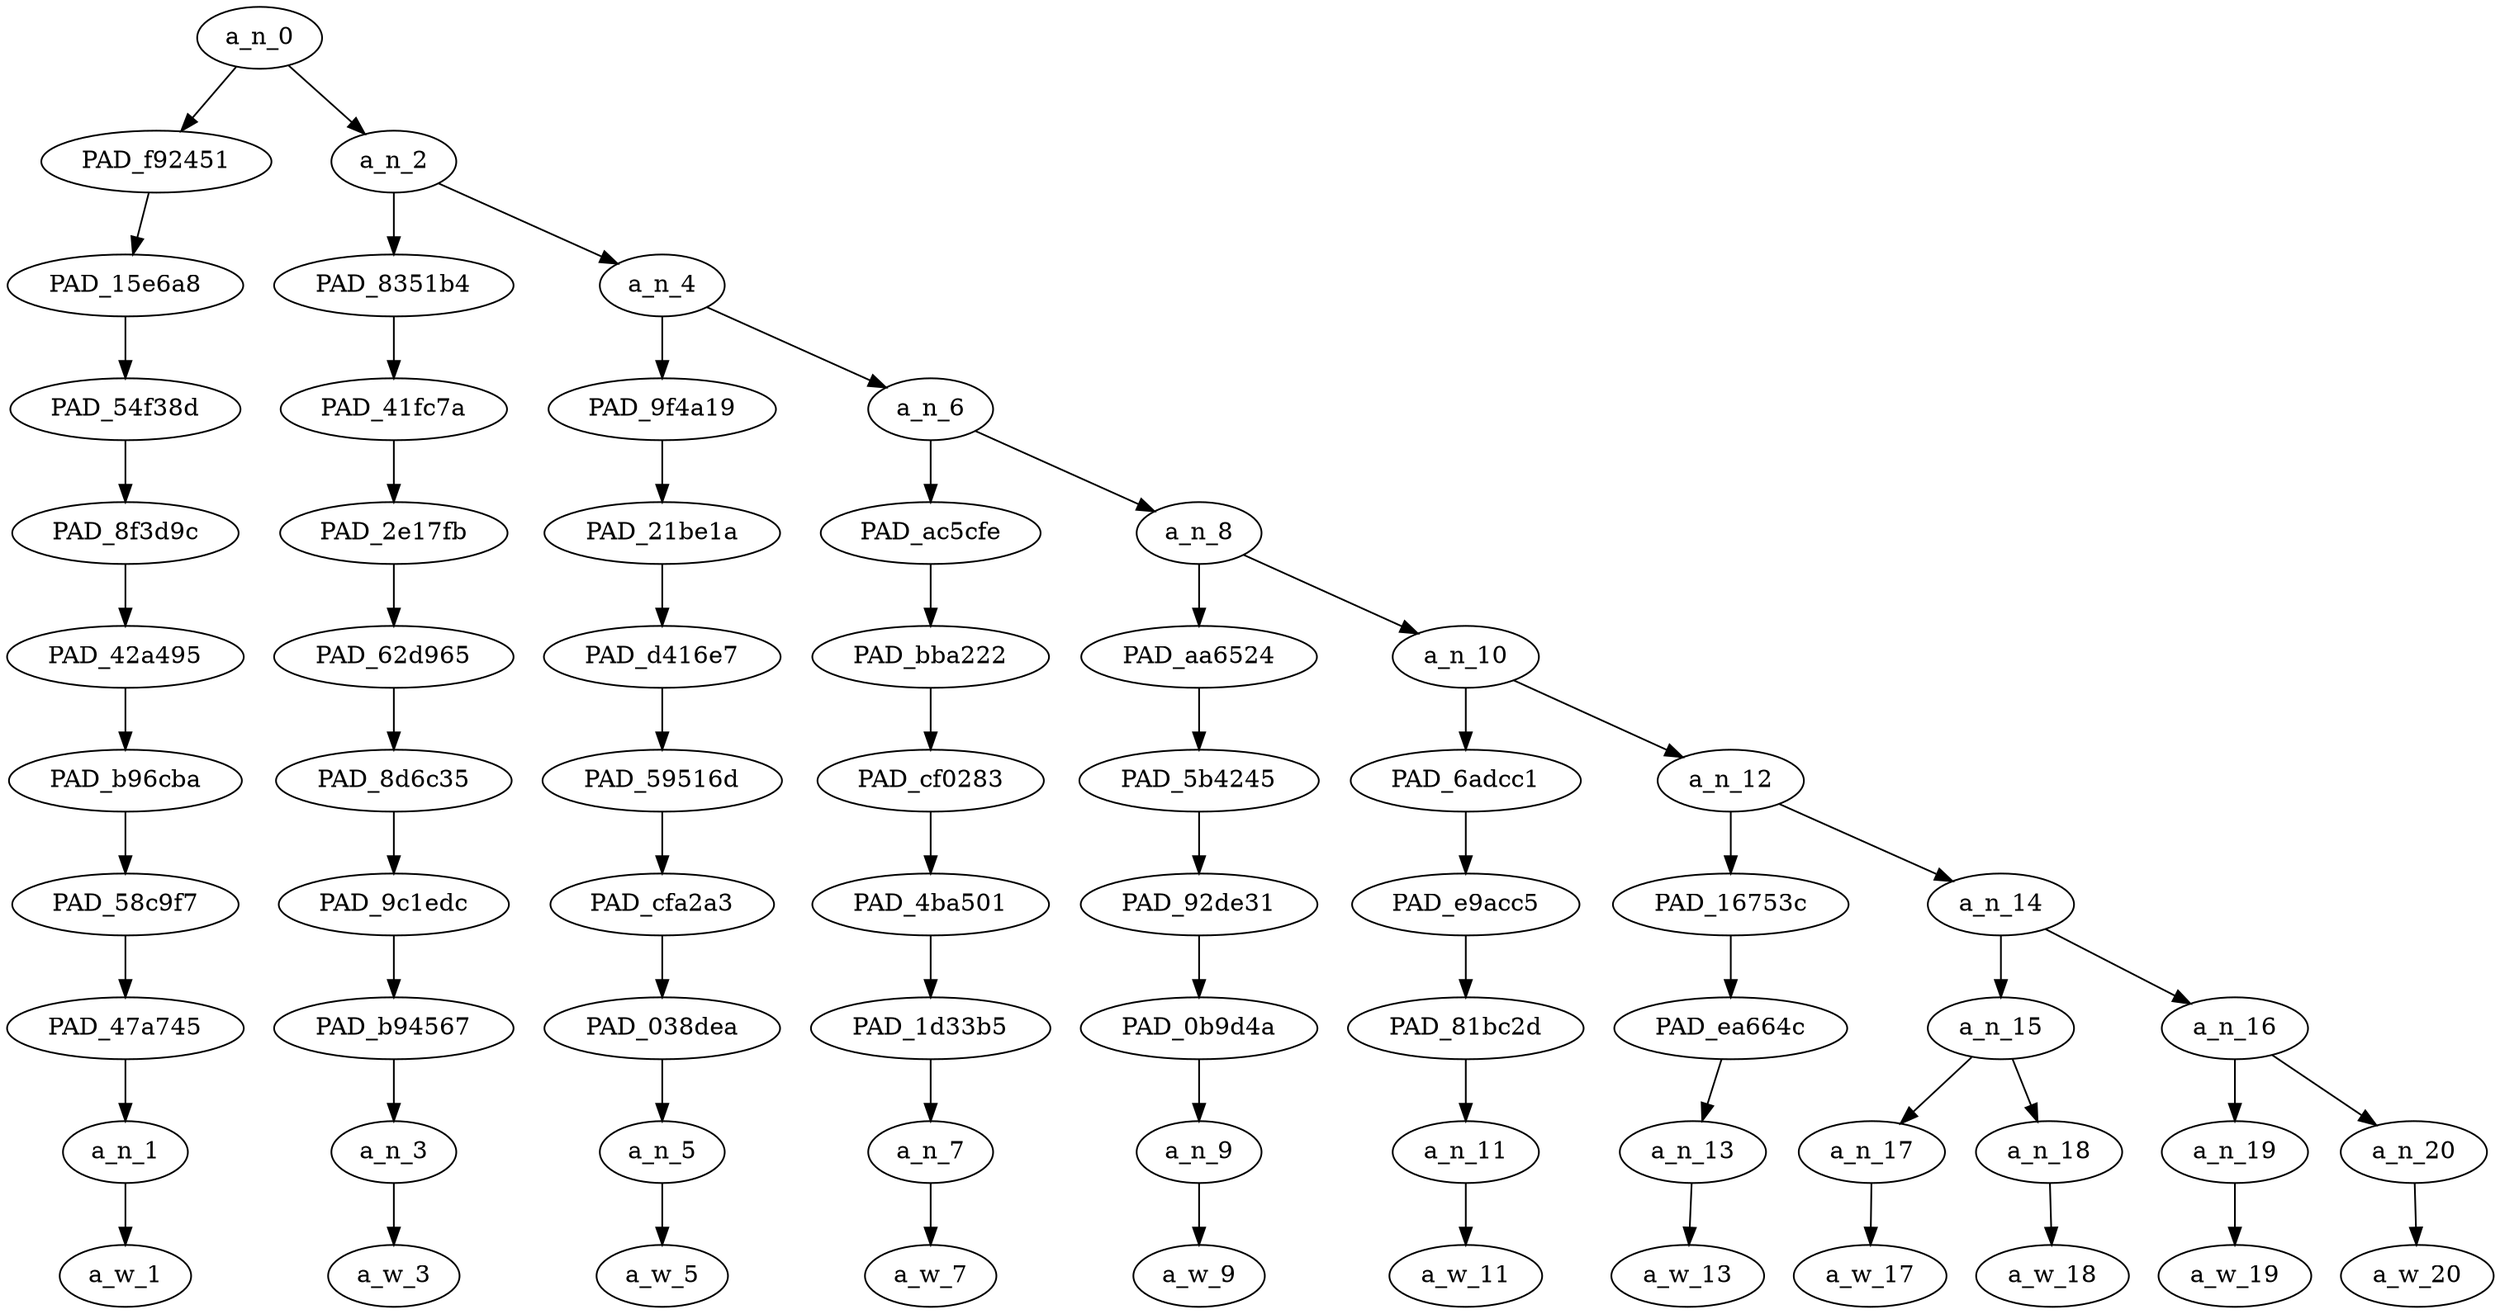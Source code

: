 strict digraph "" {
	a_n_0	[div_dir=1,
		index=0,
		level=10,
		pos="1.00390625,10!",
		text_span="[0, 1, 2, 3, 4, 5, 6, 7, 8, 9, 10]",
		value=1.00000003];
	PAD_f92451	[div_dir=-1,
		index=0,
		level=9,
		pos="0.0,9!",
		text_span="[0]",
		value=0.03209846];
	a_n_0 -> PAD_f92451;
	a_n_2	[div_dir=1,
		index=1,
		level=9,
		pos="2.0078125,9!",
		text_span="[1, 2, 3, 4, 5, 6, 7, 8, 9, 10]",
		value=0.96787423];
	a_n_0 -> a_n_2;
	PAD_15e6a8	[div_dir=-1,
		index=0,
		level=8,
		pos="0.0,8!",
		text_span="[0]",
		value=0.03209846];
	PAD_f92451 -> PAD_15e6a8;
	PAD_54f38d	[div_dir=-1,
		index=0,
		level=7,
		pos="0.0,7!",
		text_span="[0]",
		value=0.03209846];
	PAD_15e6a8 -> PAD_54f38d;
	PAD_8f3d9c	[div_dir=-1,
		index=0,
		level=6,
		pos="0.0,6!",
		text_span="[0]",
		value=0.03209846];
	PAD_54f38d -> PAD_8f3d9c;
	PAD_42a495	[div_dir=-1,
		index=0,
		level=5,
		pos="0.0,5!",
		text_span="[0]",
		value=0.03209846];
	PAD_8f3d9c -> PAD_42a495;
	PAD_b96cba	[div_dir=-1,
		index=0,
		level=4,
		pos="0.0,4!",
		text_span="[0]",
		value=0.03209846];
	PAD_42a495 -> PAD_b96cba;
	PAD_58c9f7	[div_dir=-1,
		index=0,
		level=3,
		pos="0.0,3!",
		text_span="[0]",
		value=0.03209846];
	PAD_b96cba -> PAD_58c9f7;
	PAD_47a745	[div_dir=-1,
		index=0,
		level=2,
		pos="0.0,2!",
		text_span="[0]",
		value=0.03209846];
	PAD_58c9f7 -> PAD_47a745;
	a_n_1	[div_dir=-1,
		index=0,
		level=1,
		pos="0.0,1!",
		text_span="[0]",
		value=0.03209846];
	PAD_47a745 -> a_n_1;
	a_w_1	[div_dir=0,
		index=0,
		level=0,
		pos="0,0!",
		text_span="[0]",
		value=i];
	a_n_1 -> a_w_1;
	PAD_8351b4	[div_dir=-1,
		index=1,
		level=8,
		pos="1.0,8!",
		text_span="[1]",
		value=0.03459465];
	a_n_2 -> PAD_8351b4;
	a_n_4	[div_dir=1,
		index=2,
		level=8,
		pos="3.015625,8!",
		text_span="[2, 3, 4, 5, 6, 7, 8, 9, 10]",
		value=0.93323500];
	a_n_2 -> a_n_4;
	PAD_41fc7a	[div_dir=-1,
		index=1,
		level=7,
		pos="1.0,7!",
		text_span="[1]",
		value=0.03459465];
	PAD_8351b4 -> PAD_41fc7a;
	PAD_2e17fb	[div_dir=-1,
		index=1,
		level=6,
		pos="1.0,6!",
		text_span="[1]",
		value=0.03459465];
	PAD_41fc7a -> PAD_2e17fb;
	PAD_62d965	[div_dir=-1,
		index=1,
		level=5,
		pos="1.0,5!",
		text_span="[1]",
		value=0.03459465];
	PAD_2e17fb -> PAD_62d965;
	PAD_8d6c35	[div_dir=-1,
		index=1,
		level=4,
		pos="1.0,4!",
		text_span="[1]",
		value=0.03459465];
	PAD_62d965 -> PAD_8d6c35;
	PAD_9c1edc	[div_dir=-1,
		index=1,
		level=3,
		pos="1.0,3!",
		text_span="[1]",
		value=0.03459465];
	PAD_8d6c35 -> PAD_9c1edc;
	PAD_b94567	[div_dir=-1,
		index=1,
		level=2,
		pos="1.0,2!",
		text_span="[1]",
		value=0.03459465];
	PAD_9c1edc -> PAD_b94567;
	a_n_3	[div_dir=-1,
		index=1,
		level=1,
		pos="1.0,1!",
		text_span="[1]",
		value=0.03459465];
	PAD_b94567 -> a_n_3;
	a_w_3	[div_dir=0,
		index=1,
		level=0,
		pos="1,0!",
		text_span="[1]",
		value=am];
	a_n_3 -> a_w_3;
	PAD_9f4a19	[div_dir=-1,
		index=2,
		level=7,
		pos="2.0,7!",
		text_span="[2]",
		value=0.05449514];
	a_n_4 -> PAD_9f4a19;
	a_n_6	[div_dir=1,
		index=3,
		level=7,
		pos="4.03125,7!",
		text_span="[3, 4, 5, 6, 7, 8, 9, 10]",
		value=0.87866441];
	a_n_4 -> a_n_6;
	PAD_21be1a	[div_dir=-1,
		index=2,
		level=6,
		pos="2.0,6!",
		text_span="[2]",
		value=0.05449514];
	PAD_9f4a19 -> PAD_21be1a;
	PAD_d416e7	[div_dir=-1,
		index=2,
		level=5,
		pos="2.0,5!",
		text_span="[2]",
		value=0.05449514];
	PAD_21be1a -> PAD_d416e7;
	PAD_59516d	[div_dir=-1,
		index=2,
		level=4,
		pos="2.0,4!",
		text_span="[2]",
		value=0.05449514];
	PAD_d416e7 -> PAD_59516d;
	PAD_cfa2a3	[div_dir=-1,
		index=2,
		level=3,
		pos="2.0,3!",
		text_span="[2]",
		value=0.05449514];
	PAD_59516d -> PAD_cfa2a3;
	PAD_038dea	[div_dir=-1,
		index=2,
		level=2,
		pos="2.0,2!",
		text_span="[2]",
		value=0.05449514];
	PAD_cfa2a3 -> PAD_038dea;
	a_n_5	[div_dir=-1,
		index=2,
		level=1,
		pos="2.0,1!",
		text_span="[2]",
		value=0.05449514];
	PAD_038dea -> a_n_5;
	a_w_5	[div_dir=0,
		index=2,
		level=0,
		pos="2,0!",
		text_span="[2]",
		value=tired];
	a_n_5 -> a_w_5;
	PAD_ac5cfe	[div_dir=1,
		index=3,
		level=6,
		pos="3.0,6!",
		text_span="[3]",
		value=0.03890686];
	a_n_6 -> PAD_ac5cfe;
	a_n_8	[div_dir=1,
		index=4,
		level=6,
		pos="5.0625,6!",
		text_span="[4, 5, 6, 7, 8, 9, 10]",
		value=0.83967167];
	a_n_6 -> a_n_8;
	PAD_bba222	[div_dir=1,
		index=3,
		level=5,
		pos="3.0,5!",
		text_span="[3]",
		value=0.03890686];
	PAD_ac5cfe -> PAD_bba222;
	PAD_cf0283	[div_dir=1,
		index=3,
		level=4,
		pos="3.0,4!",
		text_span="[3]",
		value=0.03890686];
	PAD_bba222 -> PAD_cf0283;
	PAD_4ba501	[div_dir=1,
		index=3,
		level=3,
		pos="3.0,3!",
		text_span="[3]",
		value=0.03890686];
	PAD_cf0283 -> PAD_4ba501;
	PAD_1d33b5	[div_dir=1,
		index=3,
		level=2,
		pos="3.0,2!",
		text_span="[3]",
		value=0.03890686];
	PAD_4ba501 -> PAD_1d33b5;
	a_n_7	[div_dir=1,
		index=3,
		level=1,
		pos="3.0,1!",
		text_span="[3]",
		value=0.03890686];
	PAD_1d33b5 -> a_n_7;
	a_w_7	[div_dir=0,
		index=3,
		level=0,
		pos="3,0!",
		text_span="[3]",
		value=of];
	a_n_7 -> a_w_7;
	PAD_aa6524	[div_dir=1,
		index=4,
		level=5,
		pos="4.0,5!",
		text_span="[4]",
		value=0.41727583];
	a_n_8 -> PAD_aa6524;
	a_n_10	[div_dir=-1,
		index=5,
		level=5,
		pos="6.125,5!",
		text_span="[5, 6, 7, 8, 9, 10]",
		value=0.42233664];
	a_n_8 -> a_n_10;
	PAD_5b4245	[div_dir=1,
		index=4,
		level=4,
		pos="4.0,4!",
		text_span="[4]",
		value=0.41727583];
	PAD_aa6524 -> PAD_5b4245;
	PAD_92de31	[div_dir=1,
		index=4,
		level=3,
		pos="4.0,3!",
		text_span="[4]",
		value=0.41727583];
	PAD_5b4245 -> PAD_92de31;
	PAD_0b9d4a	[div_dir=1,
		index=4,
		level=2,
		pos="4.0,2!",
		text_span="[4]",
		value=0.41727583];
	PAD_92de31 -> PAD_0b9d4a;
	a_n_9	[div_dir=1,
		index=4,
		level=1,
		pos="4.0,1!",
		text_span="[4]",
		value=0.41727583];
	PAD_0b9d4a -> a_n_9;
	a_w_9	[div_dir=0,
		index=4,
		level=0,
		pos="4,0!",
		text_span="[4]",
		value=niggas];
	a_n_9 -> a_w_9;
	PAD_6adcc1	[div_dir=1,
		index=5,
		level=4,
		pos="5.0,4!",
		text_span="[5]",
		value=0.05221599];
	a_n_10 -> PAD_6adcc1;
	a_n_12	[div_dir=-1,
		index=6,
		level=4,
		pos="7.25,4!",
		text_span="[6, 7, 8, 9, 10]",
		value=0.36981052];
	a_n_10 -> a_n_12;
	PAD_e9acc5	[div_dir=1,
		index=5,
		level=3,
		pos="5.0,3!",
		text_span="[5]",
		value=0.05221599];
	PAD_6adcc1 -> PAD_e9acc5;
	PAD_81bc2d	[div_dir=1,
		index=5,
		level=2,
		pos="5.0,2!",
		text_span="[5]",
		value=0.05221599];
	PAD_e9acc5 -> PAD_81bc2d;
	a_n_11	[div_dir=1,
		index=5,
		level=1,
		pos="5.0,1!",
		text_span="[5]",
		value=0.05221599];
	PAD_81bc2d -> a_n_11;
	a_w_11	[div_dir=0,
		index=5,
		level=0,
		pos="5,0!",
		text_span="[5]",
		value=acting];
	a_n_11 -> a_w_11;
	PAD_16753c	[div_dir=-1,
		index=6,
		level=3,
		pos="6.0,3!",
		text_span="[6]",
		value=0.03886791];
	a_n_12 -> PAD_16753c;
	a_n_14	[div_dir=-1,
		index=7,
		level=3,
		pos="8.5,3!",
		text_span="[7, 8, 9, 10]",
		value=0.33051142];
	a_n_12 -> a_n_14;
	PAD_ea664c	[div_dir=-1,
		index=6,
		level=2,
		pos="6.0,2!",
		text_span="[6]",
		value=0.03886791];
	PAD_16753c -> PAD_ea664c;
	a_n_13	[div_dir=-1,
		index=6,
		level=1,
		pos="6.0,1!",
		text_span="[6]",
		value=0.03886791];
	PAD_ea664c -> a_n_13;
	a_w_13	[div_dir=0,
		index=6,
		level=0,
		pos="6,0!",
		text_span="[6]",
		value=like];
	a_n_13 -> a_w_13;
	a_n_15	[div_dir=-1,
		index=7,
		level=2,
		pos="7.5,2!",
		text_span="[7, 8]",
		value=0.17288039];
	a_n_14 -> a_n_15;
	a_n_16	[div_dir=-1,
		index=8,
		level=2,
		pos="9.5,2!",
		text_span="[9, 10]",
		value=0.15717398];
	a_n_14 -> a_n_16;
	a_n_17	[div_dir=-1,
		index=7,
		level=1,
		pos="7.0,1!",
		text_span="[7]",
		value=0.12723171];
	a_n_15 -> a_n_17;
	a_n_18	[div_dir=-1,
		index=8,
		level=1,
		pos="8.0,1!",
		text_span="[8]",
		value=0.04558174];
	a_n_15 -> a_n_18;
	a_w_17	[div_dir=0,
		index=7,
		level=0,
		pos="7,0!",
		text_span="[7]",
		value=carmelo];
	a_n_17 -> a_w_17;
	a_w_18	[div_dir=0,
		index=8,
		level=0,
		pos="8,0!",
		text_span="[8]",
		value=anthony];
	a_n_18 -> a_w_18;
	a_n_19	[div_dir=1,
		index=9,
		level=1,
		pos="9.0,1!",
		text_span="[9]",
		value=0.04511664];
	a_n_16 -> a_n_19;
	a_n_20	[div_dir=-1,
		index=10,
		level=1,
		pos="10.0,1!",
		text_span="[10]",
		value=0.11142680];
	a_n_16 -> a_n_20;
	a_w_19	[div_dir=0,
		index=9,
		level=0,
		pos="9,0!",
		text_span="[9]",
		value=is];
	a_n_19 -> a_w_19;
	a_w_20	[div_dir=0,
		index=10,
		level=0,
		pos="10,0!",
		text_span="[10]",
		value=trash];
	a_n_20 -> a_w_20;
}
